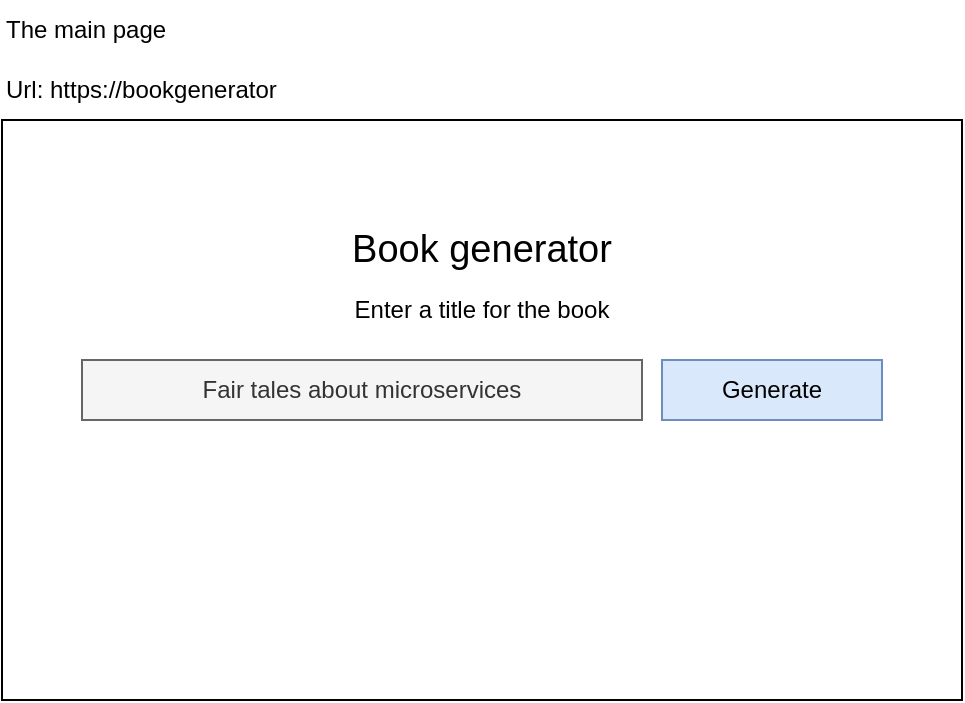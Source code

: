 <mxfile version="21.0.2" type="github">
  <diagram name="UI" id="D-m7faE2fxigUxJRYWDk">
    <mxGraphModel dx="1178" dy="804" grid="1" gridSize="10" guides="1" tooltips="1" connect="1" arrows="1" fold="1" page="1" pageScale="1" pageWidth="850" pageHeight="1100" math="0" shadow="0">
      <root>
        <mxCell id="0" />
        <mxCell id="1" parent="0" />
        <mxCell id="mBuUw854CCXQ41-mHmJW-2" value="" style="rounded=0;whiteSpace=wrap;html=1;fillColor=none;" vertex="1" parent="1">
          <mxGeometry x="120" y="80" width="480" height="290" as="geometry" />
        </mxCell>
        <mxCell id="mBuUw854CCXQ41-mHmJW-3" value="The main page" style="text;html=1;strokeColor=none;fillColor=none;align=left;verticalAlign=middle;whiteSpace=wrap;rounded=0;" vertex="1" parent="1">
          <mxGeometry x="120" y="20" width="90" height="30" as="geometry" />
        </mxCell>
        <mxCell id="mBuUw854CCXQ41-mHmJW-4" value="Url: https://bookgenerator" style="text;html=1;strokeColor=none;fillColor=none;align=left;verticalAlign=middle;whiteSpace=wrap;rounded=0;" vertex="1" parent="1">
          <mxGeometry x="120" y="50" width="150" height="30" as="geometry" />
        </mxCell>
        <mxCell id="mBuUw854CCXQ41-mHmJW-5" value="Book generator" style="text;html=1;strokeColor=none;fillColor=none;align=center;verticalAlign=middle;whiteSpace=wrap;rounded=0;fontSize=19;" vertex="1" parent="1">
          <mxGeometry x="285" y="130" width="150" height="30" as="geometry" />
        </mxCell>
        <mxCell id="mBuUw854CCXQ41-mHmJW-6" value="Enter a title for the book" style="text;html=1;strokeColor=none;fillColor=none;align=center;verticalAlign=middle;whiteSpace=wrap;rounded=0;" vertex="1" parent="1">
          <mxGeometry x="286.25" y="160" width="147.5" height="30" as="geometry" />
        </mxCell>
        <mxCell id="mBuUw854CCXQ41-mHmJW-7" value="Fair tales about microservices" style="rounded=0;whiteSpace=wrap;html=1;fillColor=#f5f5f5;fontColor=#333333;strokeColor=#666666;" vertex="1" parent="1">
          <mxGeometry x="160" y="200" width="280" height="30" as="geometry" />
        </mxCell>
        <mxCell id="mBuUw854CCXQ41-mHmJW-8" value="Generate" style="rounded=0;whiteSpace=wrap;html=1;shadow=0;fillColor=#dae8fc;strokeColor=#6c8ebf;" vertex="1" parent="1">
          <mxGeometry x="450" y="200" width="110" height="30" as="geometry" />
        </mxCell>
      </root>
    </mxGraphModel>
  </diagram>
</mxfile>
